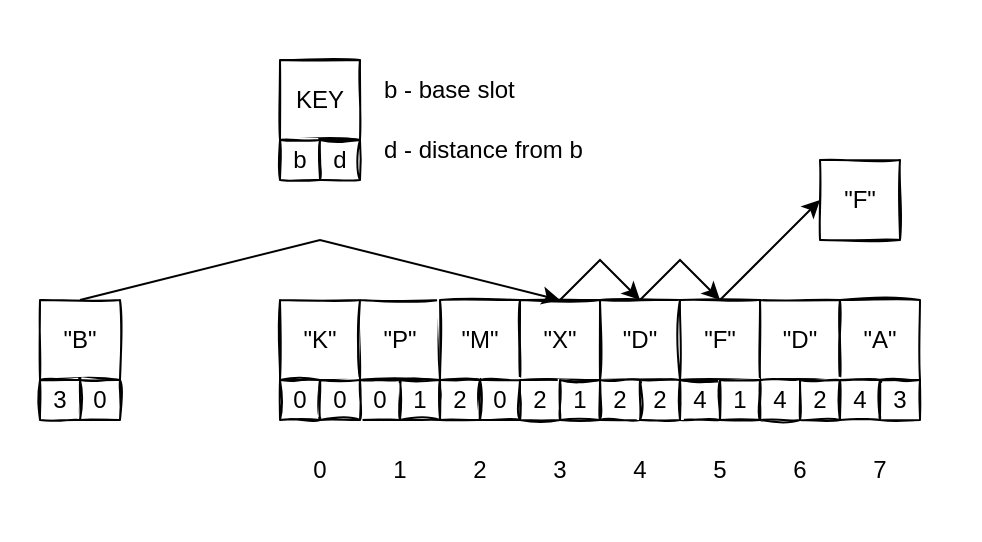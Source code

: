 <mxfile version="15.7.3" type="device"><diagram id="ijNpI90-5kgflSfZSkvg" name="Page-1"><mxGraphModel dx="632" dy="526" grid="1" gridSize="10" guides="1" tooltips="1" connect="1" arrows="1" fold="1" page="1" pageScale="1" pageWidth="827" pageHeight="1169" math="0" shadow="0"><root><mxCell id="0"/><mxCell id="1" parent="0"/><mxCell id="tYF2sx7a3qoea18tr80w-1" value="&quot;K&quot;" style="rounded=0;whiteSpace=wrap;html=1;sketch=1;" vertex="1" parent="1"><mxGeometry x="160" y="160" width="40" height="40" as="geometry"/></mxCell><mxCell id="tYF2sx7a3qoea18tr80w-3" value="0" style="rounded=0;whiteSpace=wrap;html=1;sketch=1;" vertex="1" parent="1"><mxGeometry x="160" y="200" width="20" height="20" as="geometry"/></mxCell><mxCell id="tYF2sx7a3qoea18tr80w-5" value="&quot;P&quot;" style="rounded=0;whiteSpace=wrap;html=1;sketch=1;" vertex="1" parent="1"><mxGeometry x="200" y="160" width="40" height="40" as="geometry"/></mxCell><mxCell id="tYF2sx7a3qoea18tr80w-7" value="&quot;M&quot;" style="rounded=0;whiteSpace=wrap;html=1;sketch=1;" vertex="1" parent="1"><mxGeometry x="240" y="160" width="40" height="40" as="geometry"/></mxCell><mxCell id="tYF2sx7a3qoea18tr80w-8" value="0" style="rounded=0;whiteSpace=wrap;html=1;sketch=1;" vertex="1" parent="1"><mxGeometry x="200" y="200" width="20" height="20" as="geometry"/></mxCell><mxCell id="tYF2sx7a3qoea18tr80w-9" value="&quot;X&quot;" style="rounded=0;whiteSpace=wrap;html=1;sketch=1;" vertex="1" parent="1"><mxGeometry x="280" y="160" width="40" height="40" as="geometry"/></mxCell><mxCell id="tYF2sx7a3qoea18tr80w-10" value="1" style="rounded=0;whiteSpace=wrap;html=1;sketch=1;" vertex="1" parent="1"><mxGeometry x="220" y="200" width="20" height="20" as="geometry"/></mxCell><mxCell id="tYF2sx7a3qoea18tr80w-11" value="&quot;D&quot;" style="rounded=0;whiteSpace=wrap;html=1;sketch=1;" vertex="1" parent="1"><mxGeometry x="320" y="160" width="40" height="40" as="geometry"/></mxCell><mxCell id="tYF2sx7a3qoea18tr80w-12" value="2" style="rounded=0;whiteSpace=wrap;html=1;sketch=1;" vertex="1" parent="1"><mxGeometry x="240" y="200" width="20" height="20" as="geometry"/></mxCell><mxCell id="tYF2sx7a3qoea18tr80w-13" value="&quot;F&quot;" style="rounded=0;whiteSpace=wrap;html=1;sketch=1;" vertex="1" parent="1"><mxGeometry x="360" y="160" width="40" height="40" as="geometry"/></mxCell><mxCell id="tYF2sx7a3qoea18tr80w-14" value="0" style="rounded=0;whiteSpace=wrap;html=1;sketch=1;" vertex="1" parent="1"><mxGeometry x="260" y="200" width="20" height="20" as="geometry"/></mxCell><mxCell id="tYF2sx7a3qoea18tr80w-15" value="&quot;D&quot;" style="rounded=0;whiteSpace=wrap;html=1;sketch=1;" vertex="1" parent="1"><mxGeometry x="400" y="160" width="40" height="40" as="geometry"/></mxCell><mxCell id="tYF2sx7a3qoea18tr80w-16" value="2" style="rounded=0;whiteSpace=wrap;html=1;sketch=1;" vertex="1" parent="1"><mxGeometry x="280" y="200" width="20" height="20" as="geometry"/></mxCell><mxCell id="tYF2sx7a3qoea18tr80w-17" value="&quot;A&quot;" style="rounded=0;whiteSpace=wrap;html=1;sketch=1;" vertex="1" parent="1"><mxGeometry x="440" y="160" width="40" height="40" as="geometry"/></mxCell><mxCell id="tYF2sx7a3qoea18tr80w-18" value="1" style="rounded=0;whiteSpace=wrap;html=1;sketch=1;" vertex="1" parent="1"><mxGeometry x="300" y="200" width="20" height="20" as="geometry"/></mxCell><mxCell id="tYF2sx7a3qoea18tr80w-21" value="0" style="rounded=0;whiteSpace=wrap;html=1;sketch=1;" vertex="1" parent="1"><mxGeometry x="180" y="200" width="20" height="20" as="geometry"/></mxCell><mxCell id="tYF2sx7a3qoea18tr80w-24" value="2" style="rounded=0;whiteSpace=wrap;html=1;sketch=1;" vertex="1" parent="1"><mxGeometry x="320" y="200" width="20" height="20" as="geometry"/></mxCell><mxCell id="tYF2sx7a3qoea18tr80w-25" value="4" style="rounded=0;whiteSpace=wrap;html=1;sketch=1;" vertex="1" parent="1"><mxGeometry x="360" y="200" width="20" height="20" as="geometry"/></mxCell><mxCell id="tYF2sx7a3qoea18tr80w-26" value="1" style="rounded=0;whiteSpace=wrap;html=1;sketch=1;" vertex="1" parent="1"><mxGeometry x="380" y="200" width="20" height="20" as="geometry"/></mxCell><mxCell id="tYF2sx7a3qoea18tr80w-27" value="4" style="rounded=0;whiteSpace=wrap;html=1;sketch=1;" vertex="1" parent="1"><mxGeometry x="400" y="200" width="20" height="20" as="geometry"/></mxCell><mxCell id="tYF2sx7a3qoea18tr80w-28" value="2" style="rounded=0;whiteSpace=wrap;html=1;sketch=1;" vertex="1" parent="1"><mxGeometry x="420" y="200" width="20" height="20" as="geometry"/></mxCell><mxCell id="tYF2sx7a3qoea18tr80w-29" value="4" style="rounded=0;whiteSpace=wrap;html=1;sketch=1;" vertex="1" parent="1"><mxGeometry x="440" y="200" width="20" height="20" as="geometry"/></mxCell><mxCell id="tYF2sx7a3qoea18tr80w-30" value="3" style="rounded=0;whiteSpace=wrap;html=1;sketch=1;" vertex="1" parent="1"><mxGeometry x="460" y="200" width="20" height="20" as="geometry"/></mxCell><mxCell id="tYF2sx7a3qoea18tr80w-31" value="2" style="rounded=0;whiteSpace=wrap;html=1;sketch=1;" vertex="1" parent="1"><mxGeometry x="340" y="200" width="20" height="20" as="geometry"/></mxCell><mxCell id="tYF2sx7a3qoea18tr80w-32" value="KEY" style="rounded=0;whiteSpace=wrap;html=1;sketch=1;" vertex="1" parent="1"><mxGeometry x="160" y="40" width="40" height="40" as="geometry"/></mxCell><mxCell id="tYF2sx7a3qoea18tr80w-33" value="b" style="rounded=0;whiteSpace=wrap;html=1;sketch=1;" vertex="1" parent="1"><mxGeometry x="160" y="80" width="20" height="20" as="geometry"/></mxCell><mxCell id="tYF2sx7a3qoea18tr80w-34" value="d" style="rounded=0;whiteSpace=wrap;html=1;sketch=1;" vertex="1" parent="1"><mxGeometry x="180" y="80" width="20" height="20" as="geometry"/></mxCell><mxCell id="tYF2sx7a3qoea18tr80w-35" value="b - base slot" style="text;html=1;strokeColor=none;fillColor=none;align=left;verticalAlign=middle;whiteSpace=wrap;rounded=0;sketch=1;" vertex="1" parent="1"><mxGeometry x="210" y="40" width="100" height="30" as="geometry"/></mxCell><mxCell id="tYF2sx7a3qoea18tr80w-36" value="d - distance from b" style="text;html=1;strokeColor=none;fillColor=none;align=left;verticalAlign=middle;whiteSpace=wrap;rounded=0;sketch=1;" vertex="1" parent="1"><mxGeometry x="210" y="70" width="130" height="30" as="geometry"/></mxCell><mxCell id="tYF2sx7a3qoea18tr80w-37" value="0" style="text;html=1;strokeColor=none;fillColor=none;align=center;verticalAlign=middle;whiteSpace=wrap;rounded=0;sketch=1;" vertex="1" parent="1"><mxGeometry x="160" y="230" width="40" height="30" as="geometry"/></mxCell><mxCell id="tYF2sx7a3qoea18tr80w-38" value="1" style="text;html=1;strokeColor=none;fillColor=none;align=center;verticalAlign=middle;whiteSpace=wrap;rounded=0;sketch=1;" vertex="1" parent="1"><mxGeometry x="200" y="230" width="40" height="30" as="geometry"/></mxCell><mxCell id="tYF2sx7a3qoea18tr80w-39" value="2" style="text;html=1;strokeColor=none;fillColor=none;align=center;verticalAlign=middle;whiteSpace=wrap;rounded=0;sketch=1;" vertex="1" parent="1"><mxGeometry x="240" y="230" width="40" height="30" as="geometry"/></mxCell><mxCell id="tYF2sx7a3qoea18tr80w-40" value="3" style="text;html=1;strokeColor=none;fillColor=none;align=center;verticalAlign=middle;whiteSpace=wrap;rounded=0;sketch=1;" vertex="1" parent="1"><mxGeometry x="280" y="230" width="40" height="30" as="geometry"/></mxCell><mxCell id="tYF2sx7a3qoea18tr80w-41" value="4" style="text;html=1;strokeColor=none;fillColor=none;align=center;verticalAlign=middle;whiteSpace=wrap;rounded=0;sketch=1;" vertex="1" parent="1"><mxGeometry x="320" y="230" width="40" height="30" as="geometry"/></mxCell><mxCell id="tYF2sx7a3qoea18tr80w-42" value="5" style="text;html=1;strokeColor=none;fillColor=none;align=center;verticalAlign=middle;whiteSpace=wrap;rounded=0;sketch=1;" vertex="1" parent="1"><mxGeometry x="360" y="230" width="40" height="30" as="geometry"/></mxCell><mxCell id="tYF2sx7a3qoea18tr80w-43" value="6" style="text;html=1;strokeColor=none;fillColor=none;align=center;verticalAlign=middle;whiteSpace=wrap;rounded=0;sketch=1;" vertex="1" parent="1"><mxGeometry x="400" y="230" width="40" height="30" as="geometry"/></mxCell><mxCell id="tYF2sx7a3qoea18tr80w-44" value="7" style="text;html=1;strokeColor=none;fillColor=none;align=center;verticalAlign=middle;whiteSpace=wrap;rounded=0;sketch=1;" vertex="1" parent="1"><mxGeometry x="440" y="230" width="40" height="30" as="geometry"/></mxCell><mxCell id="tYF2sx7a3qoea18tr80w-46" value="&quot;B&quot;" style="rounded=0;whiteSpace=wrap;html=1;sketch=1;" vertex="1" parent="1"><mxGeometry x="40" y="160" width="40" height="40" as="geometry"/></mxCell><mxCell id="tYF2sx7a3qoea18tr80w-47" value="3" style="rounded=0;whiteSpace=wrap;html=1;sketch=1;" vertex="1" parent="1"><mxGeometry x="40" y="200" width="20" height="20" as="geometry"/></mxCell><mxCell id="tYF2sx7a3qoea18tr80w-48" value="0" style="rounded=0;whiteSpace=wrap;html=1;sketch=1;" vertex="1" parent="1"><mxGeometry x="60" y="200" width="20" height="20" as="geometry"/></mxCell><mxCell id="tYF2sx7a3qoea18tr80w-49" value="" style="endArrow=classic;html=1;rounded=0;exitX=0.5;exitY=0;exitDx=0;exitDy=0;entryX=0.5;entryY=0;entryDx=0;entryDy=0;" edge="1" parent="1" source="tYF2sx7a3qoea18tr80w-46" target="tYF2sx7a3qoea18tr80w-9"><mxGeometry width="50" height="50" relative="1" as="geometry"><mxPoint x="210" y="260" as="sourcePoint"/><mxPoint x="260" y="210" as="targetPoint"/><Array as="points"><mxPoint x="180" y="130"/></Array></mxGeometry></mxCell><mxCell id="tYF2sx7a3qoea18tr80w-50" value="" style="endArrow=classic;html=1;rounded=0;exitX=0.5;exitY=0;exitDx=0;exitDy=0;entryX=0.5;entryY=0;entryDx=0;entryDy=0;" edge="1" parent="1" source="tYF2sx7a3qoea18tr80w-9" target="tYF2sx7a3qoea18tr80w-11"><mxGeometry width="50" height="50" relative="1" as="geometry"><mxPoint x="210" y="260" as="sourcePoint"/><mxPoint x="260" y="210" as="targetPoint"/><Array as="points"><mxPoint x="320" y="140"/></Array></mxGeometry></mxCell><mxCell id="tYF2sx7a3qoea18tr80w-51" value="" style="endArrow=classic;html=1;rounded=0;exitX=0.5;exitY=0;exitDx=0;exitDy=0;entryX=0.5;entryY=0;entryDx=0;entryDy=0;" edge="1" parent="1"><mxGeometry width="50" height="50" relative="1" as="geometry"><mxPoint x="340" y="160" as="sourcePoint"/><mxPoint x="380" y="160" as="targetPoint"/><Array as="points"><mxPoint x="360" y="140"/></Array></mxGeometry></mxCell><mxCell id="tYF2sx7a3qoea18tr80w-52" value="" style="endArrow=classic;html=1;rounded=0;" edge="1" parent="1"><mxGeometry width="50" height="50" relative="1" as="geometry"><mxPoint x="380" y="160" as="sourcePoint"/><mxPoint x="430" y="110" as="targetPoint"/></mxGeometry></mxCell><mxCell id="tYF2sx7a3qoea18tr80w-53" value="&quot;F&quot;" style="rounded=0;whiteSpace=wrap;html=1;sketch=1;" vertex="1" parent="1"><mxGeometry x="430" y="90" width="40" height="40" as="geometry"/></mxCell><mxCell id="tYF2sx7a3qoea18tr80w-54" value="" style="rounded=0;whiteSpace=wrap;html=1;sketch=1;align=left;fillColor=none;strokeColor=none;" vertex="1" parent="1"><mxGeometry x="20" y="10" width="490" height="270" as="geometry"/></mxCell></root></mxGraphModel></diagram></mxfile>
